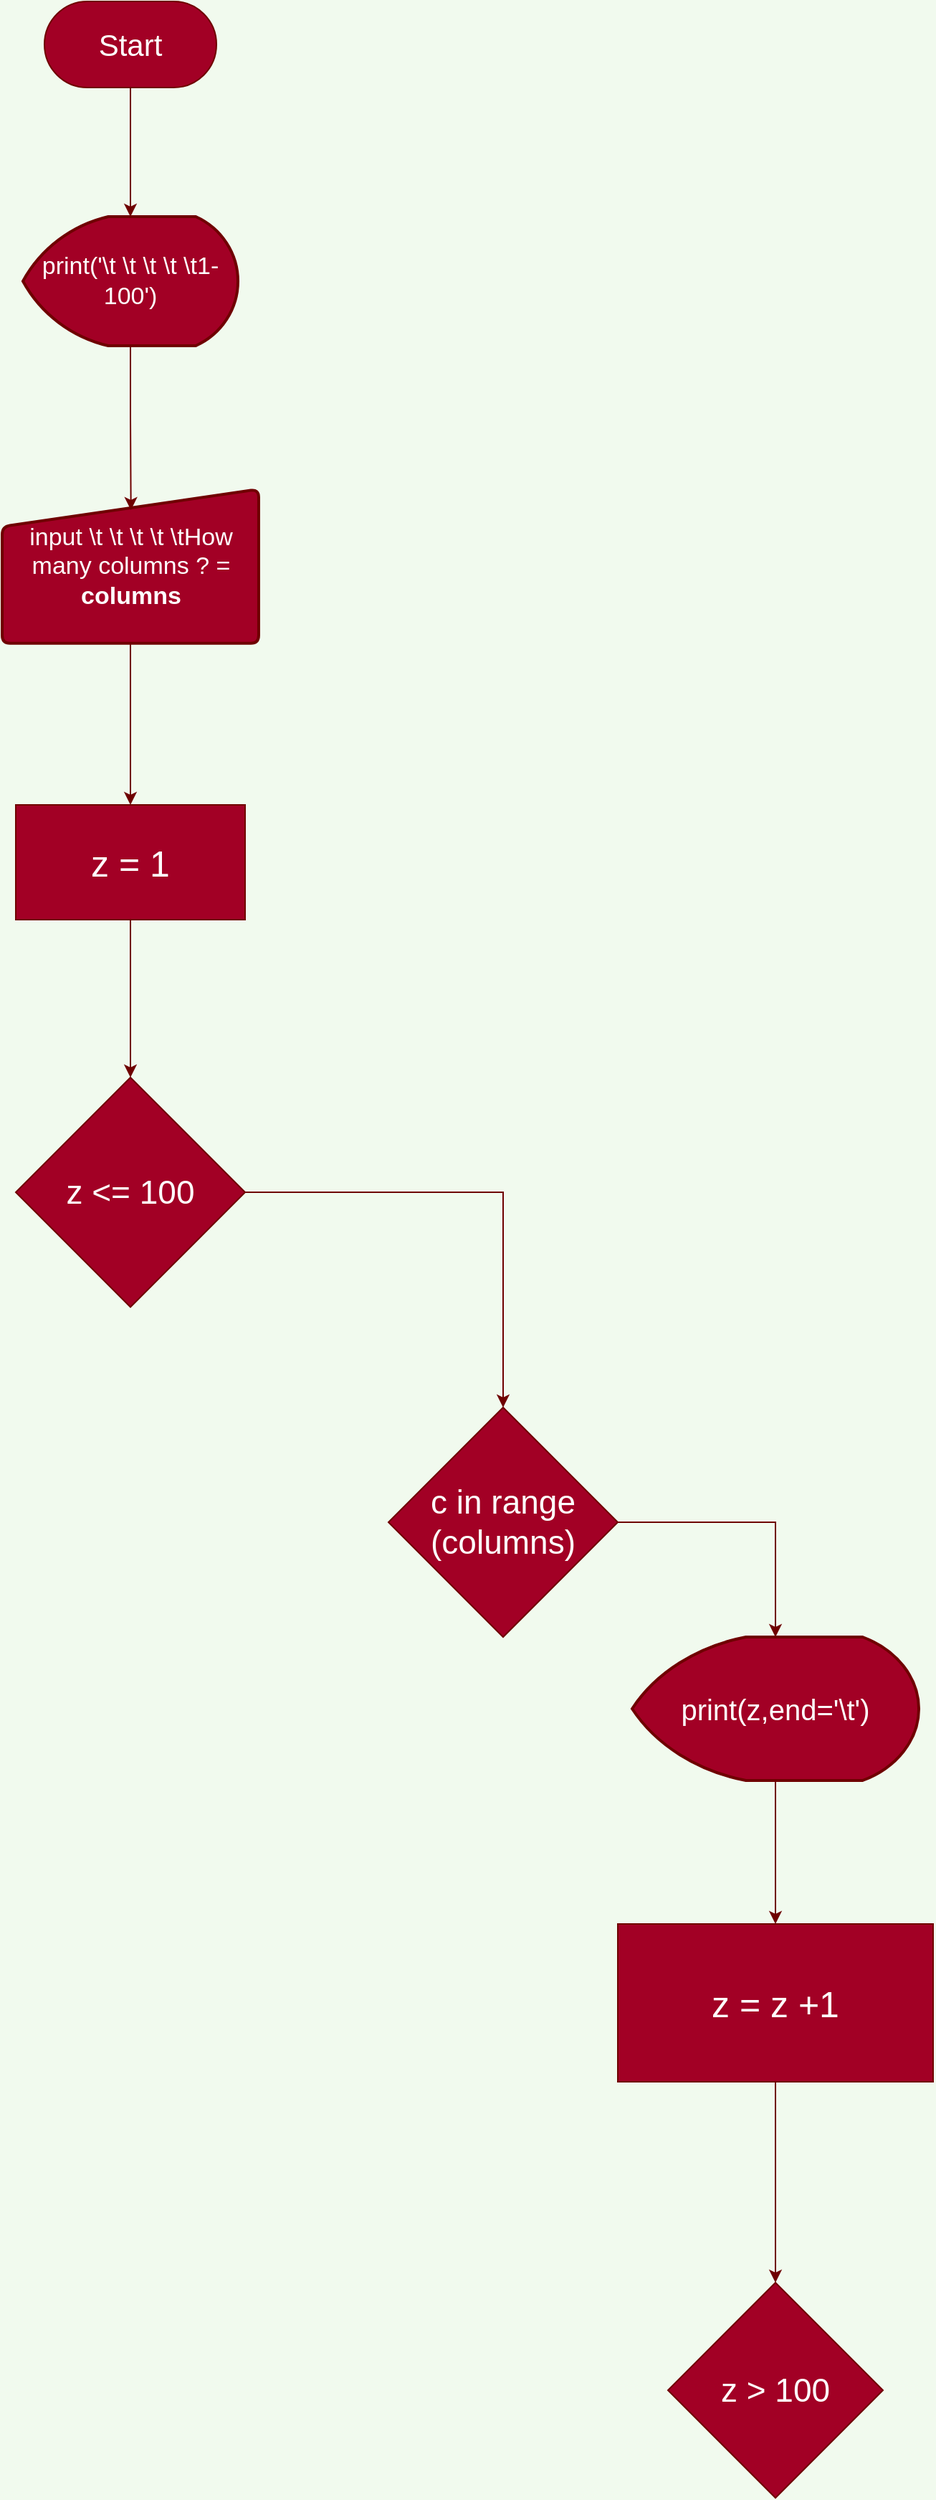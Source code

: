 <mxfile>
    <diagram id="EBOPIXi9WSSgSh0DyHSZ" name="Page-1">
        <mxGraphModel dx="817" dy="674" grid="1" gridSize="10" guides="1" tooltips="1" connect="1" arrows="1" fold="1" page="1" pageScale="1" pageWidth="850" pageHeight="1100" background="#F1FAEE" math="0" shadow="0">
            <root>
                <mxCell id="0"/>
                <mxCell id="1" parent="0"/>
                <mxCell id="13" style="edgeStyle=orthogonalEdgeStyle;rounded=0;orthogonalLoop=1;jettySize=auto;html=1;exitX=0.5;exitY=1;exitDx=0;exitDy=0;entryX=0.5;entryY=0;entryDx=0;entryDy=0;entryPerimeter=0;fillColor=#a20025;strokeColor=#6F0000;" edge="1" parent="1" source="2" target="12">
                    <mxGeometry relative="1" as="geometry"/>
                </mxCell>
                <mxCell id="2" value="&lt;font style=&quot;font-size: 21px&quot;&gt;Start&lt;/font&gt;" style="rounded=1;whiteSpace=wrap;html=1;arcSize=50;fillColor=#a20025;strokeColor=#6F0000;fontColor=#ffffff;" parent="1" vertex="1">
                    <mxGeometry x="360" y="60" width="120" height="60" as="geometry"/>
                </mxCell>
                <mxCell id="16" style="edgeStyle=orthogonalEdgeStyle;rounded=0;orthogonalLoop=1;jettySize=auto;html=1;exitX=0.5;exitY=1;exitDx=0;exitDy=0;entryX=0.5;entryY=0;entryDx=0;entryDy=0;fillColor=#a20025;strokeColor=#6F0000;" edge="1" parent="1" source="3" target="15">
                    <mxGeometry relative="1" as="geometry"/>
                </mxCell>
                <mxCell id="3" value="&lt;font style=&quot;font-size: 17px&quot;&gt;input \t \t \t \t \tHow many columns ? =&lt;br&gt;&lt;b&gt;columns&lt;/b&gt;&lt;br&gt;&lt;/font&gt;" style="html=1;strokeWidth=2;shape=manualInput;whiteSpace=wrap;rounded=1;size=26;arcSize=11;fillColor=#a20025;strokeColor=#6F0000;fontColor=#ffffff;" parent="1" vertex="1">
                    <mxGeometry x="330.52" y="400" width="178.95" height="107.36" as="geometry"/>
                </mxCell>
                <mxCell id="14" style="edgeStyle=orthogonalEdgeStyle;rounded=0;orthogonalLoop=1;jettySize=auto;html=1;exitX=0.5;exitY=1;exitDx=0;exitDy=0;exitPerimeter=0;entryX=0.502;entryY=0.135;entryDx=0;entryDy=0;fillColor=#a20025;strokeColor=#6F0000;entryPerimeter=0;" edge="1" parent="1" source="12" target="3">
                    <mxGeometry relative="1" as="geometry"/>
                </mxCell>
                <mxCell id="12" value="&lt;font style=&quot;font-size: 17px&quot;&gt;print('\t \t \t \t \t1-100')&lt;/font&gt;" style="strokeWidth=2;html=1;shape=mxgraph.flowchart.display;whiteSpace=wrap;fillColor=#a20025;strokeColor=#6F0000;fontColor=#ffffff;" vertex="1" parent="1">
                    <mxGeometry x="345" y="210" width="150" height="90" as="geometry"/>
                </mxCell>
                <mxCell id="18" style="edgeStyle=orthogonalEdgeStyle;rounded=0;orthogonalLoop=1;jettySize=auto;html=1;exitX=0.5;exitY=1;exitDx=0;exitDy=0;entryX=0.5;entryY=0;entryDx=0;entryDy=0;fillColor=#a20025;strokeColor=#6F0000;" edge="1" parent="1" source="15" target="17">
                    <mxGeometry relative="1" as="geometry"/>
                </mxCell>
                <mxCell id="15" value="&lt;font style=&quot;font-size: 25px&quot;&gt;z = 1&lt;/font&gt;" style="rounded=0;whiteSpace=wrap;html=1;fillColor=#a20025;strokeColor=#6F0000;fontColor=#ffffff;" vertex="1" parent="1">
                    <mxGeometry x="340" y="620" width="160" height="80" as="geometry"/>
                </mxCell>
                <mxCell id="20" style="edgeStyle=orthogonalEdgeStyle;rounded=0;orthogonalLoop=1;jettySize=auto;html=1;exitX=1;exitY=0.5;exitDx=0;exitDy=0;entryX=0.5;entryY=0;entryDx=0;entryDy=0;entryPerimeter=0;fillColor=#a20025;strokeColor=#6F0000;" edge="1" parent="1" source="17" target="19">
                    <mxGeometry relative="1" as="geometry">
                        <mxPoint x="680" y="900" as="targetPoint"/>
                        <Array as="points">
                            <mxPoint x="680" y="890"/>
                        </Array>
                    </mxGeometry>
                </mxCell>
                <mxCell id="17" value="&lt;font style=&quot;font-size: 23px&quot;&gt;z &amp;lt;= 100&lt;/font&gt;" style="rhombus;whiteSpace=wrap;html=1;fillColor=#a20025;strokeColor=#6F0000;fontColor=#ffffff;" vertex="1" parent="1">
                    <mxGeometry x="340" y="810" width="160" height="160" as="geometry"/>
                </mxCell>
                <mxCell id="22" style="edgeStyle=orthogonalEdgeStyle;rounded=0;orthogonalLoop=1;jettySize=auto;html=1;exitX=1;exitY=0.5;exitDx=0;exitDy=0;entryX=0.5;entryY=0;entryDx=0;entryDy=0;entryPerimeter=0;fillColor=#a20025;strokeColor=#6F0000;" edge="1" parent="1" source="19" target="21">
                    <mxGeometry relative="1" as="geometry">
                        <mxPoint x="890" y="1119.667" as="targetPoint"/>
                    </mxGeometry>
                </mxCell>
                <mxCell id="19" value="&lt;span style=&quot;font-size: 23px&quot;&gt;c in range (columns)&lt;/span&gt;" style="rhombus;whiteSpace=wrap;html=1;fillColor=#a20025;strokeColor=#6F0000;fontColor=#ffffff;" vertex="1" parent="1">
                    <mxGeometry x="600" y="1040" width="160" height="160" as="geometry"/>
                </mxCell>
                <mxCell id="24" style="edgeStyle=orthogonalEdgeStyle;rounded=0;orthogonalLoop=1;jettySize=auto;html=1;exitX=0.5;exitY=1;exitDx=0;exitDy=0;exitPerimeter=0;entryX=0.5;entryY=0;entryDx=0;entryDy=0;fillColor=#a20025;strokeColor=#6F0000;" edge="1" parent="1" source="21" target="23">
                    <mxGeometry relative="1" as="geometry"/>
                </mxCell>
                <mxCell id="21" value="&lt;font style=&quot;font-size: 20px&quot;&gt;print(z,end='\t')&lt;/font&gt;" style="strokeWidth=2;html=1;shape=mxgraph.flowchart.display;whiteSpace=wrap;fillColor=#a20025;strokeColor=#6F0000;fontColor=#ffffff;" vertex="1" parent="1">
                    <mxGeometry x="770" y="1200" width="200" height="100" as="geometry"/>
                </mxCell>
                <mxCell id="26" style="edgeStyle=orthogonalEdgeStyle;rounded=0;orthogonalLoop=1;jettySize=auto;html=1;exitX=0.5;exitY=1;exitDx=0;exitDy=0;entryX=0.5;entryY=0;entryDx=0;entryDy=0;fillColor=#a20025;strokeColor=#6F0000;" edge="1" parent="1" source="23" target="25">
                    <mxGeometry relative="1" as="geometry"/>
                </mxCell>
                <mxCell id="23" value="&lt;font style=&quot;font-size: 25px&quot;&gt;z = z +1&lt;/font&gt;" style="rounded=0;whiteSpace=wrap;html=1;fillColor=#a20025;strokeColor=#6F0000;fontColor=#ffffff;" vertex="1" parent="1">
                    <mxGeometry x="760" y="1400" width="220" height="110" as="geometry"/>
                </mxCell>
                <mxCell id="25" value="&lt;font style=&quot;font-size: 23px&quot;&gt;z &amp;gt; 100&lt;/font&gt;" style="rhombus;whiteSpace=wrap;html=1;fillColor=#a20025;strokeColor=#6F0000;fontColor=#ffffff;" vertex="1" parent="1">
                    <mxGeometry x="795" y="1650" width="150" height="150" as="geometry"/>
                </mxCell>
            </root>
        </mxGraphModel>
    </diagram>
</mxfile>